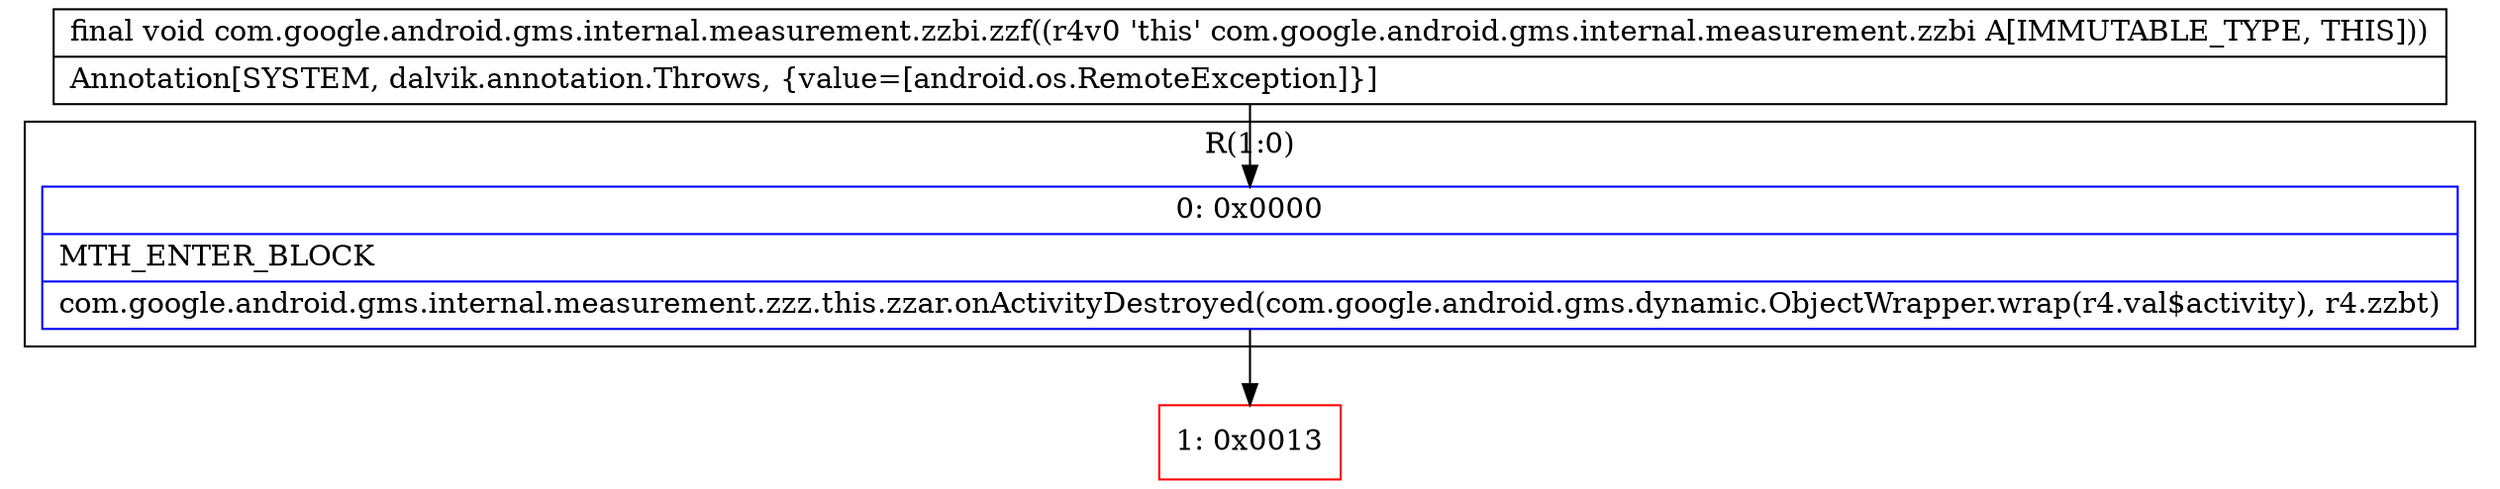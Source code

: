 digraph "CFG forcom.google.android.gms.internal.measurement.zzbi.zzf()V" {
subgraph cluster_Region_502065601 {
label = "R(1:0)";
node [shape=record,color=blue];
Node_0 [shape=record,label="{0\:\ 0x0000|MTH_ENTER_BLOCK\l|com.google.android.gms.internal.measurement.zzz.this.zzar.onActivityDestroyed(com.google.android.gms.dynamic.ObjectWrapper.wrap(r4.val$activity), r4.zzbt)\l}"];
}
Node_1 [shape=record,color=red,label="{1\:\ 0x0013}"];
MethodNode[shape=record,label="{final void com.google.android.gms.internal.measurement.zzbi.zzf((r4v0 'this' com.google.android.gms.internal.measurement.zzbi A[IMMUTABLE_TYPE, THIS]))  | Annotation[SYSTEM, dalvik.annotation.Throws, \{value=[android.os.RemoteException]\}]\l}"];
MethodNode -> Node_0;
Node_0 -> Node_1;
}

